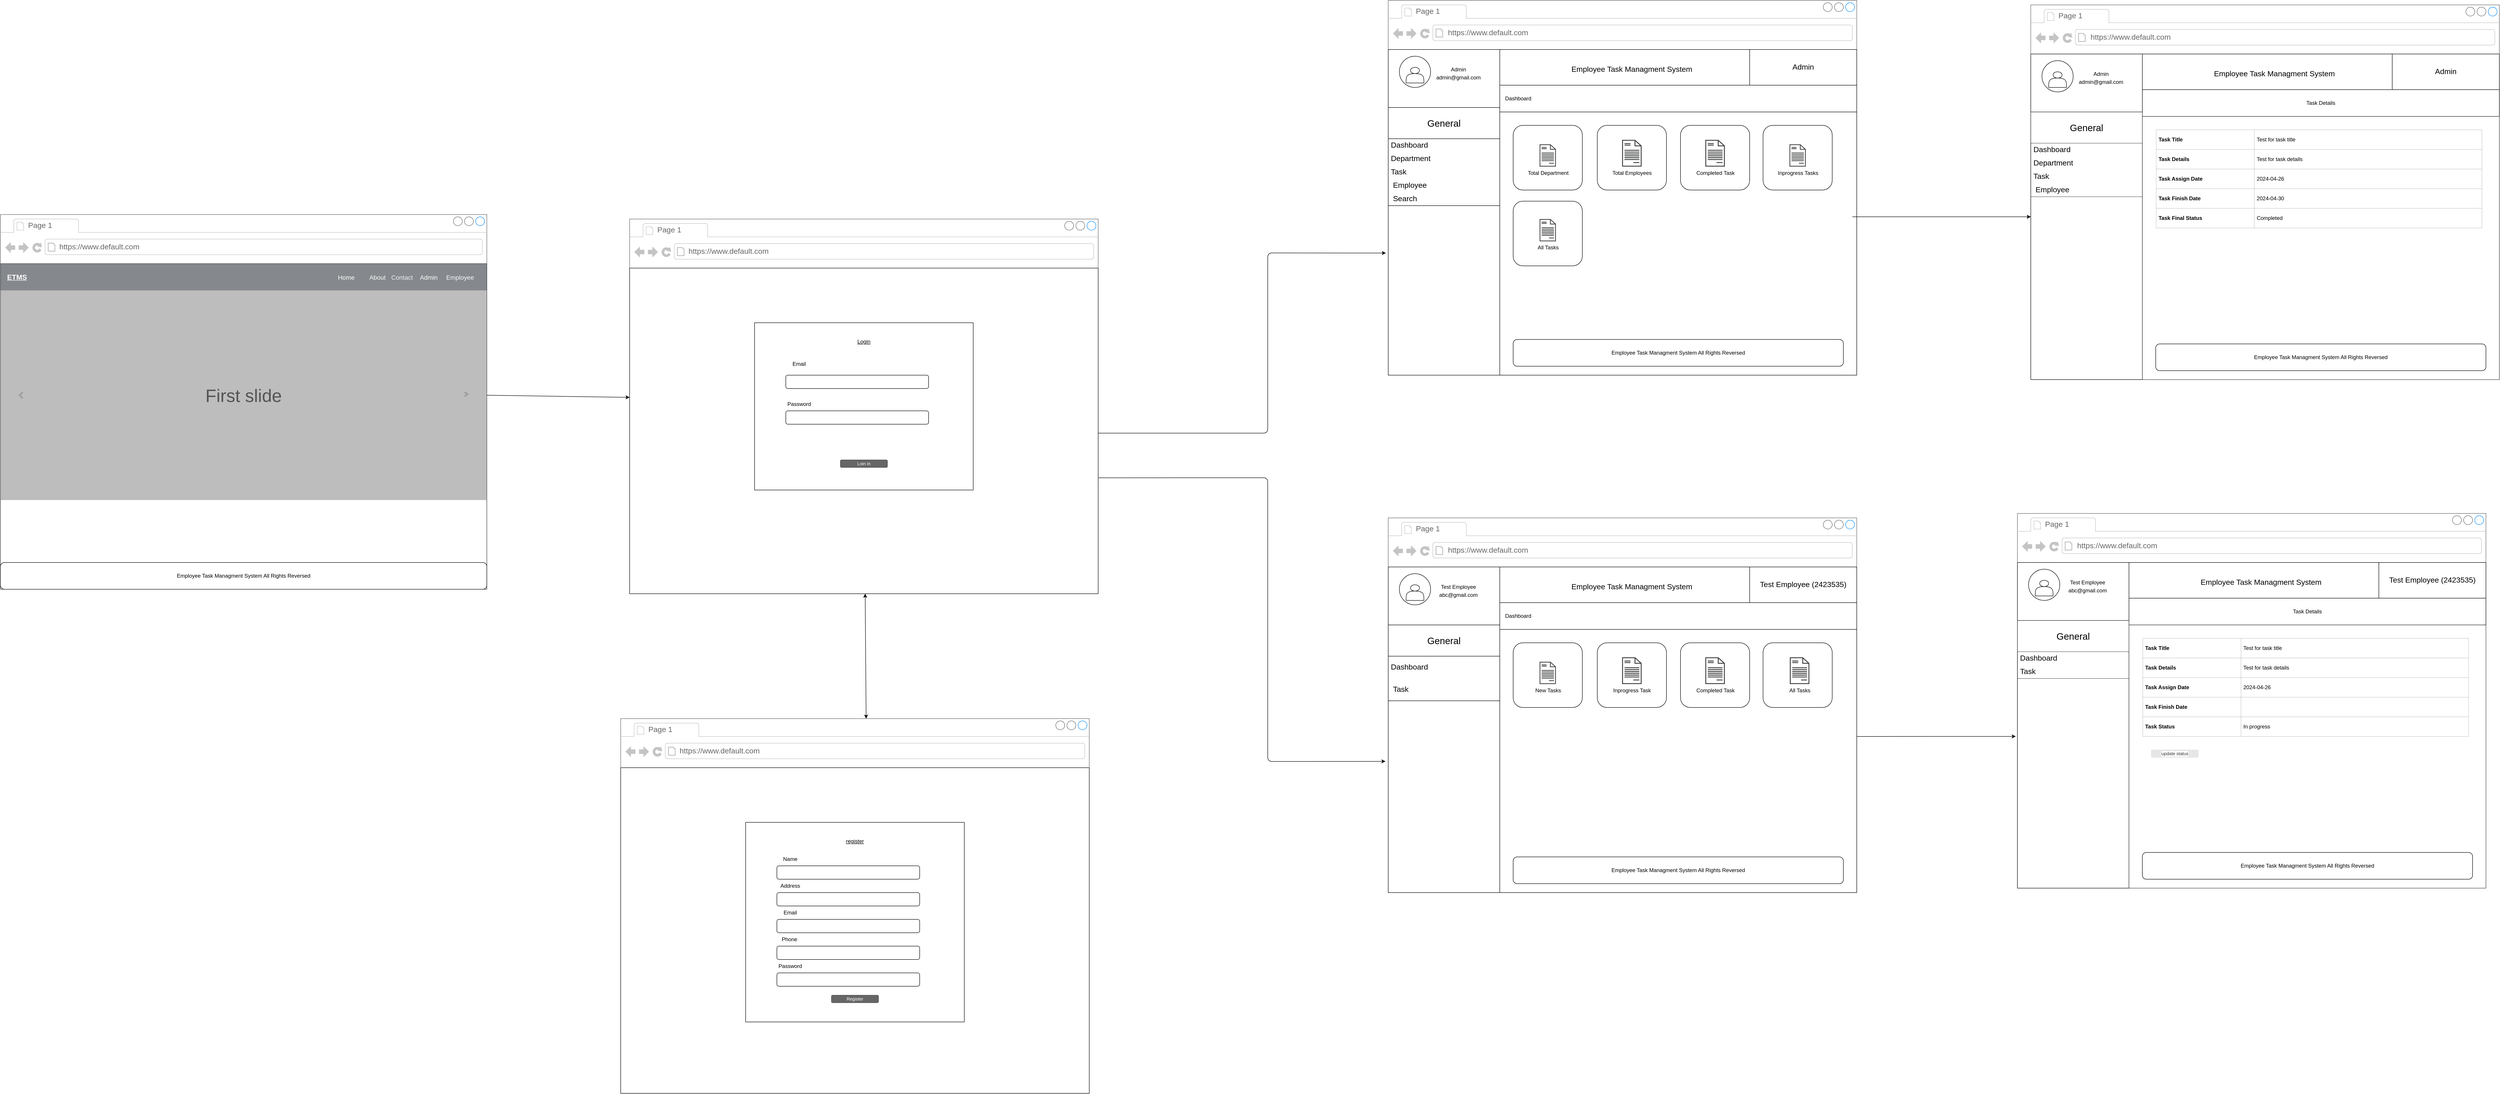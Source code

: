 <mxfile>
    <diagram name="Page-1" id="2cc2dc42-3aac-f2a9-1cec-7a8b7cbee084">
        <mxGraphModel dx="18820" dy="10620" grid="1" gridSize="10" guides="1" tooltips="1" connect="1" arrows="1" fold="1" page="1" pageScale="1" pageWidth="1100" pageHeight="850" background="none" math="0" shadow="0">
            <root>
                <mxCell id="0"/>
                <mxCell id="1" parent="0"/>
                <mxCell id="7026571954dc6520-1" value="" style="strokeWidth=1;shadow=0;dashed=0;align=center;html=1;shape=mxgraph.mockup.containers.browserWindow;rSize=0;strokeColor=#666666;mainText=,;recursiveResize=0;rounded=0;labelBackgroundColor=none;fontFamily=Verdana;fontSize=12" parent="1" vertex="1">
                    <mxGeometry x="-8600" y="-4250" width="1090" height="840" as="geometry"/>
                </mxCell>
                <mxCell id="7026571954dc6520-2" value="Page 1" style="strokeWidth=1;shadow=0;dashed=0;align=center;html=1;shape=mxgraph.mockup.containers.anchor;fontSize=17;fontColor=#666666;align=left;" parent="7026571954dc6520-1" vertex="1">
                    <mxGeometry x="60" y="12" width="110" height="26" as="geometry"/>
                </mxCell>
                <mxCell id="7026571954dc6520-3" value="https://www.default.com" style="strokeWidth=1;shadow=0;dashed=0;align=center;html=1;shape=mxgraph.mockup.containers.anchor;rSize=0;fontSize=17;fontColor=#666666;align=left;" parent="7026571954dc6520-1" vertex="1">
                    <mxGeometry x="130" y="60" width="250" height="26" as="geometry"/>
                </mxCell>
                <mxCell id="448" value="" style="rounded=0;whiteSpace=wrap;html=1;opacity=60;" parent="7026571954dc6520-1" vertex="1">
                    <mxGeometry y="110" width="1090" height="730" as="geometry"/>
                </mxCell>
                <mxCell id="479" value="&lt;b&gt;&lt;u&gt;ETMS&lt;/u&gt;&lt;/b&gt;" style="html=1;shadow=0;dashed=0;fillColor=#343A40;strokeColor=none;fontSize=16;fontColor=#ffffff;align=left;spacing=15;opacity=60;" parent="7026571954dc6520-1" vertex="1">
                    <mxGeometry y="110" width="1090" height="60" as="geometry"/>
                </mxCell>
                <mxCell id="480" value="Home" style="fillColor=none;strokeColor=none;fontSize=14;fontColor=#ffffff;align=center;opacity=60;" parent="479" vertex="1">
                    <mxGeometry width="70" height="40" relative="1" as="geometry">
                        <mxPoint x="740" y="10" as="offset"/>
                    </mxGeometry>
                </mxCell>
                <mxCell id="481" value="About" style="fillColor=none;strokeColor=none;fontSize=14;fontColor=#fcfcfd;align=center;opacity=60;" parent="479" vertex="1">
                    <mxGeometry width="70" height="40" relative="1" as="geometry">
                        <mxPoint x="810" y="10" as="offset"/>
                    </mxGeometry>
                </mxCell>
                <mxCell id="482" value="Contact" style="fillColor=none;strokeColor=none;fontSize=14;fontColor=#f0f2f4;align=center;spacingRight=0;opacity=60;" parent="479" vertex="1">
                    <mxGeometry width="80" height="40" relative="1" as="geometry">
                        <mxPoint x="860" y="10" as="offset"/>
                    </mxGeometry>
                </mxCell>
                <mxCell id="483" value="Admin" style="fillColor=none;strokeColor=none;fontSize=14;fontColor=#FFFFFF;align=center;opacity=60;" parent="479" vertex="1">
                    <mxGeometry width="80" height="40" relative="1" as="geometry">
                        <mxPoint x="920" y="10" as="offset"/>
                    </mxGeometry>
                </mxCell>
                <mxCell id="502" value="Employee" style="fillColor=none;strokeColor=none;fontSize=14;fontColor=#f8fafc;align=center;opacity=60;" parent="479" vertex="1">
                    <mxGeometry x="990" y="10" width="80" height="40" as="geometry"/>
                </mxCell>
                <mxCell id="497" value="First slide" style="html=1;shadow=0;dashed=0;strokeColor=none;strokeWidth=1;fillColor=#7e7c7c;fontColor=#555555;whiteSpace=wrap;align=center;verticalAlign=middle;fontStyle=0;fontSize=40;opacity=50;" parent="7026571954dc6520-1" vertex="1">
                    <mxGeometry y="170" width="1090" height="470" as="geometry"/>
                </mxCell>
                <mxCell id="498" value="" style="html=1;verticalLabelPosition=bottom;labelBackgroundColor=#ffffff;verticalAlign=top;shadow=0;dashed=0;strokeWidth=4;shape=mxgraph.ios7.misc.more;strokeColor=#a0a0a0;" parent="497" vertex="1">
                    <mxGeometry x="1" y="0.5" width="7" height="9.5" relative="1" as="geometry">
                        <mxPoint x="-50" y="-7" as="offset"/>
                    </mxGeometry>
                </mxCell>
                <mxCell id="499" value="" style="flipH=1;html=1;verticalLabelPosition=bottom;labelBackgroundColor=#ffffff;verticalAlign=top;shadow=0;dashed=0;strokeWidth=4;shape=mxgraph.ios7.misc.more;strokeColor=#a0a0a0;" parent="497" vertex="1">
                    <mxGeometry y="0.5" width="7" height="14" relative="1" as="geometry">
                        <mxPoint x="43" y="-7" as="offset"/>
                    </mxGeometry>
                </mxCell>
                <mxCell id="579" value="Employee Task Managment System All Rights Reversed" style="rounded=1;whiteSpace=wrap;html=1;" parent="7026571954dc6520-1" vertex="1">
                    <mxGeometry y="780" width="1090" height="60" as="geometry"/>
                </mxCell>
                <mxCell id="158" value="" style="strokeWidth=1;shadow=0;dashed=0;align=center;html=1;shape=mxgraph.mockup.containers.browserWindow;rSize=0;strokeColor=#666666;mainText=,;recursiveResize=0;rounded=0;labelBackgroundColor=none;fontFamily=Verdana;fontSize=12" parent="1" vertex="1">
                    <mxGeometry x="-5490" y="-3570" width="1050" height="840" as="geometry"/>
                </mxCell>
                <mxCell id="159" value="Page 1" style="strokeWidth=1;shadow=0;dashed=0;align=center;html=1;shape=mxgraph.mockup.containers.anchor;fontSize=17;fontColor=#666666;align=left;" parent="158" vertex="1">
                    <mxGeometry x="60" y="12" width="110" height="26" as="geometry"/>
                </mxCell>
                <mxCell id="160" value="https://www.default.com" style="strokeWidth=1;shadow=0;dashed=0;align=center;html=1;shape=mxgraph.mockup.containers.anchor;rSize=0;fontSize=17;fontColor=#666666;align=left;" parent="158" vertex="1">
                    <mxGeometry x="132" y="60" width="250" height="26" as="geometry"/>
                </mxCell>
                <mxCell id="161" style="edgeStyle=none;html=1;" parent="158" target="158" edge="1">
                    <mxGeometry relative="1" as="geometry">
                        <mxPoint x="2" y="388.589" as="sourcePoint"/>
                    </mxGeometry>
                </mxCell>
                <mxCell id="162" value="" style="rounded=0;whiteSpace=wrap;html=1;" parent="158" vertex="1">
                    <mxGeometry y="110" width="250" height="730" as="geometry"/>
                </mxCell>
                <mxCell id="163" value="" style="rounded=0;whiteSpace=wrap;html=1;" parent="158" vertex="1">
                    <mxGeometry x="250" y="110" width="800" height="80" as="geometry"/>
                </mxCell>
                <mxCell id="164" value="&lt;div style=&quot;&quot;&gt;&lt;span style=&quot;background-color: initial;&quot;&gt;&amp;nbsp; &amp;nbsp;Dashboard&lt;/span&gt;&lt;/div&gt;" style="rounded=0;whiteSpace=wrap;html=1;align=left;" parent="158" vertex="1">
                    <mxGeometry x="250" y="190" width="800" height="60" as="geometry"/>
                </mxCell>
                <mxCell id="165" value="" style="rounded=0;whiteSpace=wrap;html=1;" parent="158" vertex="1">
                    <mxGeometry y="110" width="250" height="130" as="geometry"/>
                </mxCell>
                <mxCell id="166" value="" style="ellipse;whiteSpace=wrap;html=1;aspect=fixed;" parent="158" vertex="1">
                    <mxGeometry x="25" y="125" width="70" height="70" as="geometry"/>
                </mxCell>
                <mxCell id="167" value="Test Employee" style="text;html=1;strokeColor=none;fillColor=none;align=center;verticalAlign=middle;whiteSpace=wrap;rounded=0;" parent="158" vertex="1">
                    <mxGeometry x="115" y="140" width="85" height="30" as="geometry"/>
                </mxCell>
                <mxCell id="168" value="abc@gmail.com" style="text;html=1;strokeColor=none;fillColor=none;align=center;verticalAlign=middle;whiteSpace=wrap;rounded=0;" parent="158" vertex="1">
                    <mxGeometry x="115" y="160" width="85" height="25" as="geometry"/>
                </mxCell>
                <mxCell id="169" value="" style="shape=actor;whiteSpace=wrap;html=1;" parent="158" vertex="1">
                    <mxGeometry x="40" y="150" width="40" height="35" as="geometry"/>
                </mxCell>
                <mxCell id="170" value="&lt;font style=&quot;font-size: 17px;&quot;&gt;Employee Task Managment System&lt;/font&gt;" style="text;html=1;strokeColor=none;fillColor=none;align=center;verticalAlign=middle;whiteSpace=wrap;rounded=0;" parent="158" vertex="1">
                    <mxGeometry x="292" y="120" width="508" height="70" as="geometry"/>
                </mxCell>
                <mxCell id="171" value="" style="rounded=0;whiteSpace=wrap;html=1;fontSize=17;" parent="158" vertex="1">
                    <mxGeometry x="810" y="110" width="240" height="80" as="geometry"/>
                </mxCell>
                <mxCell id="172" value="Test Employee (2423535)" style="text;html=1;strokeColor=none;fillColor=none;align=center;verticalAlign=middle;whiteSpace=wrap;rounded=0;fontSize=17;" parent="158" vertex="1">
                    <mxGeometry x="830" y="135" width="200" height="30" as="geometry"/>
                </mxCell>
                <mxCell id="173" value="&lt;font style=&quot;font-size: 21px;&quot;&gt;General&lt;/font&gt;" style="swimlane;fontStyle=0;childLayout=stackLayout;horizontal=1;startSize=70;horizontalStack=0;resizeParent=1;resizeParentMax=0;resizeLast=0;collapsible=1;marginBottom=0;whiteSpace=wrap;html=1;fontSize=17;" parent="158" vertex="1">
                    <mxGeometry y="240" width="250" height="170" as="geometry"/>
                </mxCell>
                <mxCell id="233" value="Dashboard" style="text;strokeColor=none;fillColor=none;align=left;verticalAlign=middle;spacingLeft=4;spacingRight=4;overflow=hidden;points=[[0,0.5],[1,0.5]];portConstraint=eastwest;rotatable=0;whiteSpace=wrap;html=1;fontSize=17;" parent="173" vertex="1">
                    <mxGeometry y="70" width="250" height="50" as="geometry"/>
                </mxCell>
                <mxCell id="175" value="&amp;nbsp;Task" style="text;strokeColor=none;fillColor=none;align=left;verticalAlign=middle;spacingLeft=4;spacingRight=4;overflow=hidden;points=[[0,0.5],[1,0.5]];portConstraint=eastwest;rotatable=0;whiteSpace=wrap;html=1;fontSize=17;" parent="173" vertex="1">
                    <mxGeometry y="120" width="250" height="50" as="geometry"/>
                </mxCell>
                <mxCell id="177" value="" style="rounded=0;whiteSpace=wrap;html=1;fontSize=21;" parent="158" vertex="1">
                    <mxGeometry x="250" y="250" width="800" height="590" as="geometry"/>
                </mxCell>
                <mxCell id="178" value="" style="rounded=1;whiteSpace=wrap;html=1;" parent="158" vertex="1">
                    <mxGeometry x="280" y="280" width="155" height="145" as="geometry"/>
                </mxCell>
                <mxCell id="179" value="" style="rounded=1;whiteSpace=wrap;html=1;" parent="158" vertex="1">
                    <mxGeometry x="468.5" y="280" width="155" height="145" as="geometry"/>
                </mxCell>
                <mxCell id="180" value="" style="rounded=1;whiteSpace=wrap;html=1;" parent="158" vertex="1">
                    <mxGeometry x="655" y="280" width="155" height="145" as="geometry"/>
                </mxCell>
                <mxCell id="181" value="Employee Task Managment System All Rights Reversed" style="rounded=1;whiteSpace=wrap;html=1;" parent="158" vertex="1">
                    <mxGeometry x="280" y="760" width="740" height="60" as="geometry"/>
                </mxCell>
                <mxCell id="187" value="New Tasks" style="sketch=0;pointerEvents=1;shadow=0;dashed=0;html=1;strokeColor=none;fillColor=#434445;aspect=fixed;labelPosition=center;verticalLabelPosition=bottom;verticalAlign=top;align=center;outlineConnect=0;shape=mxgraph.vvd.document;" parent="158" vertex="1">
                    <mxGeometry x="339.25" y="322.5" width="36.5" height="50" as="geometry"/>
                </mxCell>
                <mxCell id="189" value="Inprogress Task" style="sketch=0;pointerEvents=1;shadow=0;dashed=0;html=1;strokeColor=none;fillColor=#434445;aspect=fixed;labelPosition=center;verticalLabelPosition=bottom;verticalAlign=top;align=center;outlineConnect=0;shape=mxgraph.vvd.document;" parent="158" vertex="1">
                    <mxGeometry x="524.1" y="312.5" width="43.8" height="60" as="geometry"/>
                </mxCell>
                <mxCell id="194" value="Completed Task" style="sketch=0;pointerEvents=1;shadow=0;dashed=0;html=1;strokeColor=none;fillColor=#434445;aspect=fixed;labelPosition=center;verticalLabelPosition=bottom;verticalAlign=top;align=center;outlineConnect=0;shape=mxgraph.vvd.document;" parent="158" vertex="1">
                    <mxGeometry x="710.6" y="312.5" width="43.8" height="60" as="geometry"/>
                </mxCell>
                <mxCell id="195" value="" style="rounded=1;whiteSpace=wrap;html=1;" parent="158" vertex="1">
                    <mxGeometry x="840" y="280" width="155" height="145" as="geometry"/>
                </mxCell>
                <mxCell id="196" value="All Tasks" style="sketch=0;pointerEvents=1;shadow=0;dashed=0;html=1;strokeColor=none;fillColor=#434445;aspect=fixed;labelPosition=center;verticalLabelPosition=bottom;verticalAlign=top;align=center;outlineConnect=0;shape=mxgraph.vvd.document;" parent="158" vertex="1">
                    <mxGeometry x="900" y="312.5" width="43.8" height="60" as="geometry"/>
                </mxCell>
                <mxCell id="197" value="" style="strokeWidth=1;shadow=0;dashed=0;align=center;html=1;shape=mxgraph.mockup.containers.browserWindow;rSize=0;strokeColor=#666666;mainText=,;recursiveResize=0;rounded=0;labelBackgroundColor=none;fontFamily=Verdana;fontSize=12" parent="1" vertex="1">
                    <mxGeometry x="-5490" y="-4730" width="1050" height="840" as="geometry"/>
                </mxCell>
                <mxCell id="198" value="Page 1" style="strokeWidth=1;shadow=0;dashed=0;align=center;html=1;shape=mxgraph.mockup.containers.anchor;fontSize=17;fontColor=#666666;align=left;" parent="197" vertex="1">
                    <mxGeometry x="60" y="12" width="110" height="26" as="geometry"/>
                </mxCell>
                <mxCell id="199" value="https://www.default.com" style="strokeWidth=1;shadow=0;dashed=0;align=center;html=1;shape=mxgraph.mockup.containers.anchor;rSize=0;fontSize=17;fontColor=#666666;align=left;" parent="197" vertex="1">
                    <mxGeometry x="132" y="60" width="250" height="26" as="geometry"/>
                </mxCell>
                <mxCell id="200" style="edgeStyle=none;html=1;" parent="197" target="197" edge="1">
                    <mxGeometry relative="1" as="geometry">
                        <mxPoint x="2" y="388.589" as="sourcePoint"/>
                    </mxGeometry>
                </mxCell>
                <mxCell id="201" value="" style="rounded=0;whiteSpace=wrap;html=1;" parent="197" vertex="1">
                    <mxGeometry y="110" width="250" height="730" as="geometry"/>
                </mxCell>
                <mxCell id="202" value="" style="rounded=0;whiteSpace=wrap;html=1;" parent="197" vertex="1">
                    <mxGeometry x="250" y="110" width="800" height="80" as="geometry"/>
                </mxCell>
                <mxCell id="203" value="&lt;div style=&quot;&quot;&gt;&lt;span style=&quot;background-color: initial;&quot;&gt;&amp;nbsp; &amp;nbsp;Dashboard&lt;/span&gt;&lt;/div&gt;" style="rounded=0;whiteSpace=wrap;html=1;align=left;" parent="197" vertex="1">
                    <mxGeometry x="250" y="190" width="800" height="60" as="geometry"/>
                </mxCell>
                <mxCell id="204" value="" style="rounded=0;whiteSpace=wrap;html=1;" parent="197" vertex="1">
                    <mxGeometry y="110" width="250" height="130" as="geometry"/>
                </mxCell>
                <mxCell id="205" value="" style="ellipse;whiteSpace=wrap;html=1;aspect=fixed;" parent="197" vertex="1">
                    <mxGeometry x="25" y="125" width="70" height="70" as="geometry"/>
                </mxCell>
                <mxCell id="206" value="Admin" style="text;html=1;strokeColor=none;fillColor=none;align=center;verticalAlign=middle;whiteSpace=wrap;rounded=0;" parent="197" vertex="1">
                    <mxGeometry x="115" y="140" width="85" height="30" as="geometry"/>
                </mxCell>
                <mxCell id="207" value="admin@gmail.com" style="text;html=1;strokeColor=none;fillColor=none;align=center;verticalAlign=middle;whiteSpace=wrap;rounded=0;" parent="197" vertex="1">
                    <mxGeometry x="115" y="160" width="85" height="25" as="geometry"/>
                </mxCell>
                <mxCell id="208" value="" style="shape=actor;whiteSpace=wrap;html=1;" parent="197" vertex="1">
                    <mxGeometry x="40" y="150" width="40" height="35" as="geometry"/>
                </mxCell>
                <mxCell id="209" value="&lt;font style=&quot;font-size: 17px;&quot;&gt;Employee Task Managment System&lt;/font&gt;" style="text;html=1;strokeColor=none;fillColor=none;align=center;verticalAlign=middle;whiteSpace=wrap;rounded=0;" parent="197" vertex="1">
                    <mxGeometry x="292" y="120" width="508" height="70" as="geometry"/>
                </mxCell>
                <mxCell id="210" value="" style="rounded=0;whiteSpace=wrap;html=1;fontSize=17;" parent="197" vertex="1">
                    <mxGeometry x="810" y="110" width="240" height="80" as="geometry"/>
                </mxCell>
                <mxCell id="211" value="Admin" style="text;html=1;strokeColor=none;fillColor=none;align=center;verticalAlign=middle;whiteSpace=wrap;rounded=0;fontSize=17;" parent="197" vertex="1">
                    <mxGeometry x="830" y="135" width="200" height="30" as="geometry"/>
                </mxCell>
                <mxCell id="212" value="&lt;font style=&quot;font-size: 21px;&quot;&gt;General&lt;/font&gt;" style="swimlane;fontStyle=0;childLayout=stackLayout;horizontal=1;startSize=70;horizontalStack=0;resizeParent=1;resizeParentMax=0;resizeLast=0;collapsible=1;marginBottom=0;whiteSpace=wrap;html=1;fontSize=17;" parent="197" vertex="1">
                    <mxGeometry y="240" width="250" height="220" as="geometry"/>
                </mxCell>
                <mxCell id="213" value="Dashboard" style="text;strokeColor=none;fillColor=none;align=left;verticalAlign=middle;spacingLeft=4;spacingRight=4;overflow=hidden;points=[[0,0.5],[1,0.5]];portConstraint=eastwest;rotatable=0;whiteSpace=wrap;html=1;fontSize=17;" parent="212" vertex="1">
                    <mxGeometry y="70" width="250" height="30" as="geometry"/>
                </mxCell>
                <mxCell id="214" value="Department" style="text;strokeColor=none;fillColor=none;align=left;verticalAlign=middle;spacingLeft=4;spacingRight=4;overflow=hidden;points=[[0,0.5],[1,0.5]];portConstraint=eastwest;rotatable=0;whiteSpace=wrap;html=1;fontSize=17;" parent="212" vertex="1">
                    <mxGeometry y="100" width="250" height="30" as="geometry"/>
                </mxCell>
                <mxCell id="231" value="Task" style="text;strokeColor=none;fillColor=none;align=left;verticalAlign=middle;spacingLeft=4;spacingRight=4;overflow=hidden;points=[[0,0.5],[1,0.5]];portConstraint=eastwest;rotatable=0;whiteSpace=wrap;html=1;fontSize=17;" parent="212" vertex="1">
                    <mxGeometry y="130" width="250" height="30" as="geometry"/>
                </mxCell>
                <mxCell id="215" value="&amp;nbsp;Employee&lt;span style=&quot;color: rgba(0, 0, 0, 0); font-family: monospace; font-size: 0px;&quot;&gt;%3CmxGraphModel%3E%3Croot%3E%3CmxCell%20id%3D%220%22%2F%3E%3CmxCell%20id%3D%221%22%20parent%3D%220%22%2F%3E%3CmxCell%20id%3D%222%22%20value%3D%22Inprogress%20Tasks%22%20style%3D%22sketch%3D0%3BpointerEvents%3D1%3Bshadow%3D0%3Bdashed%3D0%3Bhtml%3D1%3BstrokeColor%3Dnone%3BfillColor%3D%23434445%3Baspect%3Dfixed%3BlabelPosition%3Dcenter%3BverticalLabelPosition%3Dbottom%3BverticalAlign%3Dtop%3Balign%3Dcenter%3BoutlineConnect%3D0%3Bshape%3Dmxgraph.vvd.document%3B%22%20vertex%3D%221%22%20parent%3D%221%22%3E%3CmxGeometry%20x%3D%22-3350.75%22%20y%3D%22-3547.5%22%20width%3D%2236.5%22%20height%3D%2250%22%20as%3D%22geometry%22%2F%3E%3C%2FmxCell%3E%3C%2Froot%3E%3C%2FmxGraphModel%3E&lt;/span&gt;" style="text;strokeColor=none;fillColor=none;align=left;verticalAlign=middle;spacingLeft=4;spacingRight=4;overflow=hidden;points=[[0,0.5],[1,0.5]];portConstraint=eastwest;rotatable=0;whiteSpace=wrap;html=1;fontSize=17;" parent="212" vertex="1">
                    <mxGeometry y="160" width="250" height="30" as="geometry"/>
                </mxCell>
                <mxCell id="484" value="&amp;nbsp;Search" style="text;strokeColor=none;fillColor=none;align=left;verticalAlign=middle;spacingLeft=4;spacingRight=4;overflow=hidden;points=[[0,0.5],[1,0.5]];portConstraint=eastwest;rotatable=0;whiteSpace=wrap;html=1;fontSize=17;" parent="212" vertex="1">
                    <mxGeometry y="190" width="250" height="30" as="geometry"/>
                </mxCell>
                <mxCell id="216" value="" style="rounded=0;whiteSpace=wrap;html=1;fontSize=21;" parent="197" vertex="1">
                    <mxGeometry x="250" y="250" width="800" height="590" as="geometry"/>
                </mxCell>
                <mxCell id="217" value="" style="rounded=1;whiteSpace=wrap;html=1;" parent="197" vertex="1">
                    <mxGeometry x="280" y="280" width="155" height="145" as="geometry"/>
                </mxCell>
                <mxCell id="218" value="" style="rounded=1;whiteSpace=wrap;html=1;" parent="197" vertex="1">
                    <mxGeometry x="468.5" y="280" width="155" height="145" as="geometry"/>
                </mxCell>
                <mxCell id="219" value="" style="rounded=1;whiteSpace=wrap;html=1;" parent="197" vertex="1">
                    <mxGeometry x="655" y="280" width="155" height="145" as="geometry"/>
                </mxCell>
                <mxCell id="220" value="Employee Task Managment System All Rights Reversed" style="rounded=1;whiteSpace=wrap;html=1;" parent="197" vertex="1">
                    <mxGeometry x="280" y="760" width="740" height="60" as="geometry"/>
                </mxCell>
                <mxCell id="221" value="Total Department" style="sketch=0;pointerEvents=1;shadow=0;dashed=0;html=1;strokeColor=none;fillColor=#434445;aspect=fixed;labelPosition=center;verticalLabelPosition=bottom;verticalAlign=top;align=center;outlineConnect=0;shape=mxgraph.vvd.document;" parent="197" vertex="1">
                    <mxGeometry x="339.25" y="322.5" width="36.5" height="50" as="geometry"/>
                </mxCell>
                <mxCell id="222" value="Total Employees" style="sketch=0;pointerEvents=1;shadow=0;dashed=0;html=1;strokeColor=none;fillColor=#434445;aspect=fixed;labelPosition=center;verticalLabelPosition=bottom;verticalAlign=top;align=center;outlineConnect=0;shape=mxgraph.vvd.document;" parent="197" vertex="1">
                    <mxGeometry x="524.1" y="312.5" width="43.8" height="60" as="geometry"/>
                </mxCell>
                <mxCell id="223" value="Completed Task" style="sketch=0;pointerEvents=1;shadow=0;dashed=0;html=1;strokeColor=none;fillColor=#434445;aspect=fixed;labelPosition=center;verticalLabelPosition=bottom;verticalAlign=top;align=center;outlineConnect=0;shape=mxgraph.vvd.document;" parent="197" vertex="1">
                    <mxGeometry x="710.6" y="312.5" width="43.8" height="60" as="geometry"/>
                </mxCell>
                <mxCell id="224" value="" style="rounded=1;whiteSpace=wrap;html=1;" parent="197" vertex="1">
                    <mxGeometry x="840" y="280" width="155" height="145" as="geometry"/>
                </mxCell>
                <mxCell id="226" value="" style="rounded=1;whiteSpace=wrap;html=1;" parent="197" vertex="1">
                    <mxGeometry x="280" y="450" width="155" height="145" as="geometry"/>
                </mxCell>
                <mxCell id="227" value="Inprogress Tasks" style="sketch=0;pointerEvents=1;shadow=0;dashed=0;html=1;strokeColor=none;fillColor=#434445;aspect=fixed;labelPosition=center;verticalLabelPosition=bottom;verticalAlign=top;align=center;outlineConnect=0;shape=mxgraph.vvd.document;" parent="197" vertex="1">
                    <mxGeometry x="899.25" y="322.5" width="36.5" height="50" as="geometry"/>
                </mxCell>
                <mxCell id="228" value="All Tasks" style="sketch=0;pointerEvents=1;shadow=0;dashed=0;html=1;strokeColor=none;fillColor=#434445;aspect=fixed;labelPosition=center;verticalLabelPosition=bottom;verticalAlign=top;align=center;outlineConnect=0;shape=mxgraph.vvd.document;" parent="197" vertex="1">
                    <mxGeometry x="339.25" y="490" width="36.5" height="50" as="geometry"/>
                </mxCell>
                <mxCell id="234" value="" style="strokeWidth=1;shadow=0;dashed=0;align=center;html=1;shape=mxgraph.mockup.containers.browserWindow;rSize=0;strokeColor=#666666;mainText=,;recursiveResize=0;rounded=0;labelBackgroundColor=none;fontFamily=Verdana;fontSize=12" parent="1" vertex="1">
                    <mxGeometry x="-4050" y="-4720" width="1050" height="840" as="geometry"/>
                </mxCell>
                <mxCell id="235" value="Page 1" style="strokeWidth=1;shadow=0;dashed=0;align=center;html=1;shape=mxgraph.mockup.containers.anchor;fontSize=17;fontColor=#666666;align=left;" parent="234" vertex="1">
                    <mxGeometry x="60" y="12" width="110" height="26" as="geometry"/>
                </mxCell>
                <mxCell id="236" value="https://www.default.com" style="strokeWidth=1;shadow=0;dashed=0;align=center;html=1;shape=mxgraph.mockup.containers.anchor;rSize=0;fontSize=17;fontColor=#666666;align=left;" parent="234" vertex="1">
                    <mxGeometry x="132" y="60" width="250" height="26" as="geometry"/>
                </mxCell>
                <mxCell id="237" style="edgeStyle=none;html=1;" parent="234" target="234" edge="1">
                    <mxGeometry relative="1" as="geometry">
                        <mxPoint x="2" y="388.589" as="sourcePoint"/>
                    </mxGeometry>
                </mxCell>
                <mxCell id="238" value="" style="rounded=0;whiteSpace=wrap;html=1;" parent="234" vertex="1">
                    <mxGeometry y="110" width="250" height="730" as="geometry"/>
                </mxCell>
                <mxCell id="239" value="" style="rounded=0;whiteSpace=wrap;html=1;" parent="234" vertex="1">
                    <mxGeometry x="250" y="110" width="800" height="80" as="geometry"/>
                </mxCell>
                <mxCell id="240" value="&lt;div style=&quot;&quot;&gt;&lt;span style=&quot;background-color: initial;&quot;&gt;Task Details&lt;/span&gt;&lt;/div&gt;" style="rounded=0;whiteSpace=wrap;html=1;align=center;" parent="234" vertex="1">
                    <mxGeometry x="250" y="190" width="800" height="60" as="geometry"/>
                </mxCell>
                <mxCell id="241" value="" style="rounded=0;whiteSpace=wrap;html=1;" parent="234" vertex="1">
                    <mxGeometry y="110" width="250" height="130" as="geometry"/>
                </mxCell>
                <mxCell id="242" value="" style="ellipse;whiteSpace=wrap;html=1;aspect=fixed;" parent="234" vertex="1">
                    <mxGeometry x="25" y="125" width="70" height="70" as="geometry"/>
                </mxCell>
                <mxCell id="243" value="Admin" style="text;html=1;strokeColor=none;fillColor=none;align=center;verticalAlign=middle;whiteSpace=wrap;rounded=0;" parent="234" vertex="1">
                    <mxGeometry x="115" y="140" width="85" height="30" as="geometry"/>
                </mxCell>
                <mxCell id="244" value="admin@gmail.com" style="text;html=1;strokeColor=none;fillColor=none;align=center;verticalAlign=middle;whiteSpace=wrap;rounded=0;" parent="234" vertex="1">
                    <mxGeometry x="115" y="160" width="85" height="25" as="geometry"/>
                </mxCell>
                <mxCell id="245" value="" style="shape=actor;whiteSpace=wrap;html=1;" parent="234" vertex="1">
                    <mxGeometry x="40" y="150" width="40" height="35" as="geometry"/>
                </mxCell>
                <mxCell id="246" value="&lt;font style=&quot;font-size: 17px;&quot;&gt;Employee Task Managment System&lt;/font&gt;" style="text;html=1;strokeColor=none;fillColor=none;align=center;verticalAlign=middle;whiteSpace=wrap;rounded=0;" parent="234" vertex="1">
                    <mxGeometry x="292" y="120" width="508" height="70" as="geometry"/>
                </mxCell>
                <mxCell id="247" value="" style="rounded=0;whiteSpace=wrap;html=1;fontSize=17;" parent="234" vertex="1">
                    <mxGeometry x="810" y="110" width="240" height="80" as="geometry"/>
                </mxCell>
                <mxCell id="248" value="Admin" style="text;html=1;strokeColor=none;fillColor=none;align=center;verticalAlign=middle;whiteSpace=wrap;rounded=0;fontSize=17;" parent="234" vertex="1">
                    <mxGeometry x="830" y="135" width="200" height="30" as="geometry"/>
                </mxCell>
                <mxCell id="249" value="&lt;font style=&quot;font-size: 21px;&quot;&gt;General&lt;/font&gt;" style="swimlane;fontStyle=0;childLayout=stackLayout;horizontal=1;startSize=70;horizontalStack=0;resizeParent=1;resizeParentMax=0;resizeLast=0;collapsible=1;marginBottom=0;whiteSpace=wrap;html=1;fontSize=17;opacity=60;" parent="234" vertex="1">
                    <mxGeometry y="240" width="250" height="190" as="geometry"/>
                </mxCell>
                <mxCell id="250" value="Dashboard" style="text;strokeColor=none;fillColor=none;align=left;verticalAlign=middle;spacingLeft=4;spacingRight=4;overflow=hidden;points=[[0,0.5],[1,0.5]];portConstraint=eastwest;rotatable=0;whiteSpace=wrap;html=1;fontSize=17;" parent="249" vertex="1">
                    <mxGeometry y="70" width="250" height="30" as="geometry"/>
                </mxCell>
                <mxCell id="251" value="Department" style="text;strokeColor=none;fillColor=none;align=left;verticalAlign=middle;spacingLeft=4;spacingRight=4;overflow=hidden;points=[[0,0.5],[1,0.5]];portConstraint=eastwest;rotatable=0;whiteSpace=wrap;html=1;fontSize=17;" parent="249" vertex="1">
                    <mxGeometry y="100" width="250" height="30" as="geometry"/>
                </mxCell>
                <mxCell id="252" value="Task" style="text;strokeColor=none;fillColor=none;align=left;verticalAlign=middle;spacingLeft=4;spacingRight=4;overflow=hidden;points=[[0,0.5],[1,0.5]];portConstraint=eastwest;rotatable=0;whiteSpace=wrap;html=1;fontSize=17;" parent="249" vertex="1">
                    <mxGeometry y="130" width="250" height="30" as="geometry"/>
                </mxCell>
                <mxCell id="253" value="&amp;nbsp;Employee&lt;span style=&quot;color: rgba(0, 0, 0, 0); font-family: monospace; font-size: 0px;&quot;&gt;%3CmxGraphModel%3E%3Croot%3E%3CmxCell%20id%3D%220%22%2F%3E%3CmxCell%20id%3D%221%22%20parent%3D%220%22%2F%3E%3CmxCell%20id%3D%222%22%20value%3D%22Inprogress%20Tasks%22%20style%3D%22sketch%3D0%3BpointerEvents%3D1%3Bshadow%3D0%3Bdashed%3D0%3Bhtml%3D1%3BstrokeColor%3Dnone%3BfillColor%3D%23434445%3Baspect%3Dfixed%3BlabelPosition%3Dcenter%3BverticalLabelPosition%3Dbottom%3BverticalAlign%3Dtop%3Balign%3Dcenter%3BoutlineConnect%3D0%3Bshape%3Dmxgraph.vvd.document%3B%22%20vertex%3D%221%22%20parent%3D%221%22%3E%3CmxGeometry%20x%3D%22-3350.75%22%20y%3D%22-3547.5%22%20width%3D%2236.5%22%20height%3D%2250%22%20as%3D%22geometry%22%2F%3E%3C%2FmxCell%3E%3C%2Froot%3E%3C%2FmxGraphModel%3E&lt;/span&gt;" style="text;strokeColor=none;fillColor=none;align=left;verticalAlign=middle;spacingLeft=4;spacingRight=4;overflow=hidden;points=[[0,0.5],[1,0.5]];portConstraint=eastwest;rotatable=0;whiteSpace=wrap;html=1;fontSize=17;" parent="249" vertex="1">
                    <mxGeometry y="160" width="250" height="30" as="geometry"/>
                </mxCell>
                <mxCell id="254" value="" style="rounded=0;whiteSpace=wrap;html=1;fontSize=21;opacity=50;" parent="234" vertex="1">
                    <mxGeometry x="250" y="250" width="800" height="590" as="geometry"/>
                </mxCell>
                <mxCell id="258" value="Employee Task Managment System All Rights Reversed" style="rounded=1;whiteSpace=wrap;html=1;" parent="234" vertex="1">
                    <mxGeometry x="280" y="760" width="740" height="60" as="geometry"/>
                </mxCell>
                <mxCell id="427" value="" style="shape=table;startSize=0;container=1;collapsible=0;childLayout=tableLayout;opacity=20;" parent="234" vertex="1">
                    <mxGeometry x="281" y="280" width="730" height="220" as="geometry"/>
                </mxCell>
                <mxCell id="428" value="" style="shape=tableRow;horizontal=0;startSize=0;swimlaneHead=0;swimlaneBody=0;top=0;left=0;bottom=0;right=0;collapsible=0;dropTarget=0;fillColor=none;points=[[0,0.5],[1,0.5]];portConstraint=eastwest;" parent="427" vertex="1">
                    <mxGeometry width="730" height="44" as="geometry"/>
                </mxCell>
                <mxCell id="429" value="&lt;b&gt;&amp;nbsp;Task Title&lt;span style=&quot;white-space: pre;&quot;&gt;&#9;&lt;/span&gt;&lt;/b&gt;" style="shape=partialRectangle;html=1;whiteSpace=wrap;connectable=0;overflow=hidden;fillColor=none;top=0;left=0;bottom=0;right=0;pointerEvents=1;align=left;" parent="428" vertex="1">
                    <mxGeometry width="220" height="44" as="geometry">
                        <mxRectangle width="220" height="44" as="alternateBounds"/>
                    </mxGeometry>
                </mxCell>
                <mxCell id="430" value="&amp;nbsp;Test for task title" style="shape=partialRectangle;html=1;whiteSpace=wrap;connectable=0;overflow=hidden;fillColor=none;top=0;left=0;bottom=0;right=0;pointerEvents=1;align=left;" parent="428" vertex="1">
                    <mxGeometry x="220" width="510" height="44" as="geometry">
                        <mxRectangle width="510" height="44" as="alternateBounds"/>
                    </mxGeometry>
                </mxCell>
                <mxCell id="431" value="" style="shape=tableRow;horizontal=0;startSize=0;swimlaneHead=0;swimlaneBody=0;top=0;left=0;bottom=0;right=0;collapsible=0;dropTarget=0;fillColor=none;points=[[0,0.5],[1,0.5]];portConstraint=eastwest;" parent="427" vertex="1">
                    <mxGeometry y="44" width="730" height="44" as="geometry"/>
                </mxCell>
                <mxCell id="432" value="&lt;b&gt;&amp;nbsp;Task Details&lt;/b&gt;" style="shape=partialRectangle;html=1;whiteSpace=wrap;connectable=0;overflow=hidden;fillColor=none;top=0;left=0;bottom=0;right=0;pointerEvents=1;align=left;" parent="431" vertex="1">
                    <mxGeometry width="220" height="44" as="geometry">
                        <mxRectangle width="220" height="44" as="alternateBounds"/>
                    </mxGeometry>
                </mxCell>
                <mxCell id="433" value="&amp;nbsp;Test for task details" style="shape=partialRectangle;html=1;whiteSpace=wrap;connectable=0;overflow=hidden;fillColor=none;top=0;left=0;bottom=0;right=0;pointerEvents=1;align=left;" parent="431" vertex="1">
                    <mxGeometry x="220" width="510" height="44" as="geometry">
                        <mxRectangle width="510" height="44" as="alternateBounds"/>
                    </mxGeometry>
                </mxCell>
                <mxCell id="434" value="" style="shape=tableRow;horizontal=0;startSize=0;swimlaneHead=0;swimlaneBody=0;top=0;left=0;bottom=0;right=0;collapsible=0;dropTarget=0;fillColor=none;points=[[0,0.5],[1,0.5]];portConstraint=eastwest;" parent="427" vertex="1">
                    <mxGeometry y="88" width="730" height="44" as="geometry"/>
                </mxCell>
                <mxCell id="435" value="&lt;b&gt;&amp;nbsp;Task Assign Date&lt;/b&gt;" style="shape=partialRectangle;html=1;whiteSpace=wrap;connectable=0;overflow=hidden;fillColor=none;top=0;left=0;bottom=0;right=0;pointerEvents=1;align=left;" parent="434" vertex="1">
                    <mxGeometry width="220" height="44" as="geometry">
                        <mxRectangle width="220" height="44" as="alternateBounds"/>
                    </mxGeometry>
                </mxCell>
                <mxCell id="436" value="&amp;nbsp;2024-04-26" style="shape=partialRectangle;html=1;whiteSpace=wrap;connectable=0;overflow=hidden;fillColor=none;top=0;left=0;bottom=0;right=0;pointerEvents=1;align=left;" parent="434" vertex="1">
                    <mxGeometry x="220" width="510" height="44" as="geometry">
                        <mxRectangle width="510" height="44" as="alternateBounds"/>
                    </mxGeometry>
                </mxCell>
                <mxCell id="437" value="" style="shape=tableRow;horizontal=0;startSize=0;swimlaneHead=0;swimlaneBody=0;top=0;left=0;bottom=0;right=0;collapsible=0;dropTarget=0;fillColor=none;points=[[0,0.5],[1,0.5]];portConstraint=eastwest;" parent="427" vertex="1">
                    <mxGeometry y="132" width="730" height="44" as="geometry"/>
                </mxCell>
                <mxCell id="438" value="&lt;b&gt;&amp;nbsp;Task Finish Date&lt;/b&gt;" style="shape=partialRectangle;html=1;whiteSpace=wrap;connectable=0;overflow=hidden;fillColor=none;top=0;left=0;bottom=0;right=0;pointerEvents=1;align=left;" parent="437" vertex="1">
                    <mxGeometry width="220" height="44" as="geometry">
                        <mxRectangle width="220" height="44" as="alternateBounds"/>
                    </mxGeometry>
                </mxCell>
                <mxCell id="439" value="&amp;nbsp;2024-04-30" style="shape=partialRectangle;html=1;whiteSpace=wrap;connectable=0;overflow=hidden;fillColor=none;top=0;left=0;bottom=0;right=0;pointerEvents=1;align=left;" parent="437" vertex="1">
                    <mxGeometry x="220" width="510" height="44" as="geometry">
                        <mxRectangle width="510" height="44" as="alternateBounds"/>
                    </mxGeometry>
                </mxCell>
                <mxCell id="440" style="shape=tableRow;horizontal=0;startSize=0;swimlaneHead=0;swimlaneBody=0;top=0;left=0;bottom=0;right=0;collapsible=0;dropTarget=0;fillColor=none;points=[[0,0.5],[1,0.5]];portConstraint=eastwest;" parent="427" vertex="1">
                    <mxGeometry y="176" width="730" height="44" as="geometry"/>
                </mxCell>
                <mxCell id="441" value="&lt;b&gt;&amp;nbsp;Task Final Status&lt;/b&gt;" style="shape=partialRectangle;html=1;whiteSpace=wrap;connectable=0;overflow=hidden;fillColor=none;top=0;left=0;bottom=0;right=0;pointerEvents=1;align=left;" parent="440" vertex="1">
                    <mxGeometry width="220" height="44" as="geometry">
                        <mxRectangle width="220" height="44" as="alternateBounds"/>
                    </mxGeometry>
                </mxCell>
                <mxCell id="442" value="&amp;nbsp;Completed&amp;nbsp;" style="shape=partialRectangle;html=1;whiteSpace=wrap;connectable=0;overflow=hidden;fillColor=none;top=0;left=0;bottom=0;right=0;pointerEvents=1;align=left;" parent="440" vertex="1">
                    <mxGeometry x="220" width="510" height="44" as="geometry">
                        <mxRectangle width="510" height="44" as="alternateBounds"/>
                    </mxGeometry>
                </mxCell>
                <mxCell id="604" value="" style="strokeWidth=1;shadow=0;dashed=0;align=center;html=1;shape=mxgraph.mockup.containers.browserWindow;rSize=0;strokeColor=#666666;mainText=,;recursiveResize=0;rounded=0;labelBackgroundColor=none;fontFamily=Verdana;fontSize=12" parent="1" vertex="1">
                    <mxGeometry x="-7190" y="-4240" width="1050" height="840" as="geometry"/>
                </mxCell>
                <mxCell id="605" value="Page 1" style="strokeWidth=1;shadow=0;dashed=0;align=center;html=1;shape=mxgraph.mockup.containers.anchor;fontSize=17;fontColor=#666666;align=left;" parent="604" vertex="1">
                    <mxGeometry x="60" y="12" width="110" height="26" as="geometry"/>
                </mxCell>
                <mxCell id="606" value="https://www.default.com" style="strokeWidth=1;shadow=0;dashed=0;align=center;html=1;shape=mxgraph.mockup.containers.anchor;rSize=0;fontSize=17;fontColor=#666666;align=left;" parent="604" vertex="1">
                    <mxGeometry x="130" y="60" width="250" height="26" as="geometry"/>
                </mxCell>
                <mxCell id="616" value="" style="rounded=0;whiteSpace=wrap;html=1;" parent="604" vertex="1">
                    <mxGeometry y="110" width="1050" height="730" as="geometry"/>
                </mxCell>
                <mxCell id="617" value="" style="rounded=0;whiteSpace=wrap;html=1;" parent="604" vertex="1">
                    <mxGeometry x="280" y="232.5" width="490" height="375" as="geometry"/>
                </mxCell>
                <mxCell id="618" value="&lt;u&gt;Login&lt;/u&gt;" style="text;html=1;strokeColor=none;fillColor=none;align=center;verticalAlign=middle;whiteSpace=wrap;rounded=0;" parent="604" vertex="1">
                    <mxGeometry x="495" y="260" width="60" height="30" as="geometry"/>
                </mxCell>
                <mxCell id="623" value="Loin in" style="rounded=1;html=1;shadow=0;dashed=0;whiteSpace=wrap;fontSize=10;fillColor=#666666;align=center;strokeColor=#4D4D4D;fontColor=#ffffff;" parent="604" vertex="1">
                    <mxGeometry x="472.25" y="540" width="105.5" height="16.88" as="geometry"/>
                </mxCell>
                <mxCell id="631" value="" style="rounded=1;whiteSpace=wrap;html=1;" vertex="1" parent="604">
                    <mxGeometry x="350" y="350" width="320" height="30" as="geometry"/>
                </mxCell>
                <mxCell id="633" value="" style="rounded=1;whiteSpace=wrap;html=1;" vertex="1" parent="604">
                    <mxGeometry x="350" y="430" width="320" height="30" as="geometry"/>
                </mxCell>
                <mxCell id="634" value="Email" style="text;html=1;strokeColor=none;fillColor=none;align=center;verticalAlign=middle;whiteSpace=wrap;rounded=0;" vertex="1" parent="604">
                    <mxGeometry x="350" y="310" width="60" height="30" as="geometry"/>
                </mxCell>
                <mxCell id="635" value="Password" style="text;html=1;strokeColor=none;fillColor=none;align=center;verticalAlign=middle;whiteSpace=wrap;rounded=0;" vertex="1" parent="604">
                    <mxGeometry x="350" y="400" width="60" height="30" as="geometry"/>
                </mxCell>
                <mxCell id="638" value="" style="endArrow=classic;html=1;exitX=1;exitY=0.5;exitDx=0;exitDy=0;entryX=0;entryY=0.397;entryDx=0;entryDy=0;entryPerimeter=0;" edge="1" parent="1" source="497" target="616">
                    <mxGeometry width="50" height="50" relative="1" as="geometry">
                        <mxPoint x="-7070" y="-3860" as="sourcePoint"/>
                        <mxPoint x="-7020" y="-3910" as="targetPoint"/>
                    </mxGeometry>
                </mxCell>
                <mxCell id="641" value="" style="endArrow=classic;html=1;entryX=-0.021;entryY=0.625;entryDx=0;entryDy=0;entryPerimeter=0;" edge="1" parent="1" target="201">
                    <mxGeometry width="50" height="50" relative="1" as="geometry">
                        <mxPoint x="-6140" y="-3760" as="sourcePoint"/>
                        <mxPoint x="-5580" y="-4060" as="targetPoint"/>
                        <Array as="points">
                            <mxPoint x="-5760" y="-3760"/>
                            <mxPoint x="-5760" y="-4164"/>
                        </Array>
                    </mxGeometry>
                </mxCell>
                <mxCell id="642" value="" style="endArrow=classic;html=1;entryX=-0.025;entryY=0.597;entryDx=0;entryDy=0;entryPerimeter=0;exitX=1.001;exitY=0.644;exitDx=0;exitDy=0;exitPerimeter=0;" edge="1" parent="1" source="616" target="162">
                    <mxGeometry width="50" height="50" relative="1" as="geometry">
                        <mxPoint x="-6030" y="-3660" as="sourcePoint"/>
                        <mxPoint x="-5220" y="-3720" as="targetPoint"/>
                        <Array as="points">
                            <mxPoint x="-5760" y="-3660"/>
                            <mxPoint x="-5760" y="-3024"/>
                        </Array>
                    </mxGeometry>
                </mxCell>
                <mxCell id="643" value="" style="endArrow=classic;html=1;" edge="1" parent="1" target="238">
                    <mxGeometry width="50" height="50" relative="1" as="geometry">
                        <mxPoint x="-4450" y="-4245" as="sourcePoint"/>
                        <mxPoint x="-5340" y="-3600" as="targetPoint"/>
                    </mxGeometry>
                </mxCell>
                <mxCell id="644" value="" style="strokeWidth=1;shadow=0;dashed=0;align=center;html=1;shape=mxgraph.mockup.containers.browserWindow;rSize=0;strokeColor=#666666;mainText=,;recursiveResize=0;rounded=0;labelBackgroundColor=none;fontFamily=Verdana;fontSize=12" vertex="1" parent="1">
                    <mxGeometry x="-4080" y="-3580" width="1050" height="840" as="geometry"/>
                </mxCell>
                <mxCell id="645" value="Page 1" style="strokeWidth=1;shadow=0;dashed=0;align=center;html=1;shape=mxgraph.mockup.containers.anchor;fontSize=17;fontColor=#666666;align=left;" vertex="1" parent="644">
                    <mxGeometry x="60" y="12" width="110" height="26" as="geometry"/>
                </mxCell>
                <mxCell id="646" value="https://www.default.com" style="strokeWidth=1;shadow=0;dashed=0;align=center;html=1;shape=mxgraph.mockup.containers.anchor;rSize=0;fontSize=17;fontColor=#666666;align=left;" vertex="1" parent="644">
                    <mxGeometry x="132" y="60" width="250" height="26" as="geometry"/>
                </mxCell>
                <mxCell id="647" style="edgeStyle=none;html=1;" edge="1" parent="644" target="644">
                    <mxGeometry relative="1" as="geometry">
                        <mxPoint x="2" y="388.589" as="sourcePoint"/>
                    </mxGeometry>
                </mxCell>
                <mxCell id="648" value="" style="rounded=0;whiteSpace=wrap;html=1;" vertex="1" parent="644">
                    <mxGeometry y="110" width="250" height="730" as="geometry"/>
                </mxCell>
                <mxCell id="649" value="" style="rounded=0;whiteSpace=wrap;html=1;" vertex="1" parent="644">
                    <mxGeometry x="250" y="110" width="800" height="80" as="geometry"/>
                </mxCell>
                <mxCell id="650" value="&lt;div style=&quot;&quot;&gt;&lt;span style=&quot;background-color: initial;&quot;&gt;Task Details&lt;/span&gt;&lt;/div&gt;" style="rounded=0;whiteSpace=wrap;html=1;align=center;" vertex="1" parent="644">
                    <mxGeometry x="250" y="190" width="800" height="60" as="geometry"/>
                </mxCell>
                <mxCell id="651" value="" style="rounded=0;whiteSpace=wrap;html=1;" vertex="1" parent="644">
                    <mxGeometry y="110" width="250" height="130" as="geometry"/>
                </mxCell>
                <mxCell id="652" value="" style="ellipse;whiteSpace=wrap;html=1;aspect=fixed;" vertex="1" parent="644">
                    <mxGeometry x="25" y="125" width="70" height="70" as="geometry"/>
                </mxCell>
                <mxCell id="653" value="Test Employee" style="text;html=1;strokeColor=none;fillColor=none;align=center;verticalAlign=middle;whiteSpace=wrap;rounded=0;" vertex="1" parent="644">
                    <mxGeometry x="115" y="140" width="85" height="30" as="geometry"/>
                </mxCell>
                <mxCell id="654" value="abc@gmail.com" style="text;html=1;strokeColor=none;fillColor=none;align=center;verticalAlign=middle;whiteSpace=wrap;rounded=0;" vertex="1" parent="644">
                    <mxGeometry x="115" y="160" width="85" height="25" as="geometry"/>
                </mxCell>
                <mxCell id="655" value="" style="shape=actor;whiteSpace=wrap;html=1;" vertex="1" parent="644">
                    <mxGeometry x="40" y="150" width="40" height="35" as="geometry"/>
                </mxCell>
                <mxCell id="656" value="&lt;font style=&quot;font-size: 17px;&quot;&gt;Employee Task Managment System&lt;/font&gt;" style="text;html=1;strokeColor=none;fillColor=none;align=center;verticalAlign=middle;whiteSpace=wrap;rounded=0;" vertex="1" parent="644">
                    <mxGeometry x="292" y="120" width="508" height="70" as="geometry"/>
                </mxCell>
                <mxCell id="657" value="" style="rounded=0;whiteSpace=wrap;html=1;fontSize=17;" vertex="1" parent="644">
                    <mxGeometry x="810" y="110" width="240" height="80" as="geometry"/>
                </mxCell>
                <mxCell id="658" value="Test Employee (2423535)" style="text;html=1;strokeColor=none;fillColor=none;align=center;verticalAlign=middle;whiteSpace=wrap;rounded=0;fontSize=17;" vertex="1" parent="644">
                    <mxGeometry x="830" y="135" width="200" height="30" as="geometry"/>
                </mxCell>
                <mxCell id="659" value="&lt;font style=&quot;font-size: 21px;&quot;&gt;General&lt;/font&gt;" style="swimlane;fontStyle=0;childLayout=stackLayout;horizontal=1;startSize=70;horizontalStack=0;resizeParent=1;resizeParentMax=0;resizeLast=0;collapsible=1;marginBottom=0;whiteSpace=wrap;html=1;fontSize=17;opacity=60;" vertex="1" parent="644">
                    <mxGeometry y="240" width="250" height="130" as="geometry"/>
                </mxCell>
                <mxCell id="660" value="Dashboard" style="text;strokeColor=none;fillColor=none;align=left;verticalAlign=middle;spacingLeft=4;spacingRight=4;overflow=hidden;points=[[0,0.5],[1,0.5]];portConstraint=eastwest;rotatable=0;whiteSpace=wrap;html=1;fontSize=17;" vertex="1" parent="659">
                    <mxGeometry y="70" width="250" height="30" as="geometry"/>
                </mxCell>
                <mxCell id="662" value="Task" style="text;strokeColor=none;fillColor=none;align=left;verticalAlign=middle;spacingLeft=4;spacingRight=4;overflow=hidden;points=[[0,0.5],[1,0.5]];portConstraint=eastwest;rotatable=0;whiteSpace=wrap;html=1;fontSize=17;" vertex="1" parent="659">
                    <mxGeometry y="100" width="250" height="30" as="geometry"/>
                </mxCell>
                <mxCell id="664" value="" style="rounded=0;whiteSpace=wrap;html=1;fontSize=21;opacity=50;" vertex="1" parent="644">
                    <mxGeometry x="250" y="250" width="800" height="590" as="geometry"/>
                </mxCell>
                <mxCell id="665" value="Employee Task Managment System All Rights Reversed" style="rounded=1;whiteSpace=wrap;html=1;" vertex="1" parent="644">
                    <mxGeometry x="280" y="760" width="740" height="60" as="geometry"/>
                </mxCell>
                <mxCell id="666" value="" style="shape=table;startSize=0;container=1;collapsible=0;childLayout=tableLayout;opacity=20;" vertex="1" parent="644">
                    <mxGeometry x="281" y="280" width="730" height="220" as="geometry"/>
                </mxCell>
                <mxCell id="667" value="" style="shape=tableRow;horizontal=0;startSize=0;swimlaneHead=0;swimlaneBody=0;top=0;left=0;bottom=0;right=0;collapsible=0;dropTarget=0;fillColor=none;points=[[0,0.5],[1,0.5]];portConstraint=eastwest;" vertex="1" parent="666">
                    <mxGeometry width="730" height="44" as="geometry"/>
                </mxCell>
                <mxCell id="668" value="&lt;b&gt;&amp;nbsp;Task Title&lt;span style=&quot;white-space: pre;&quot;&gt;&#9;&lt;/span&gt;&lt;/b&gt;" style="shape=partialRectangle;html=1;whiteSpace=wrap;connectable=0;overflow=hidden;fillColor=none;top=0;left=0;bottom=0;right=0;pointerEvents=1;align=left;" vertex="1" parent="667">
                    <mxGeometry width="220" height="44" as="geometry">
                        <mxRectangle width="220" height="44" as="alternateBounds"/>
                    </mxGeometry>
                </mxCell>
                <mxCell id="669" value="&amp;nbsp;Test for task title" style="shape=partialRectangle;html=1;whiteSpace=wrap;connectable=0;overflow=hidden;fillColor=none;top=0;left=0;bottom=0;right=0;pointerEvents=1;align=left;" vertex="1" parent="667">
                    <mxGeometry x="220" width="510" height="44" as="geometry">
                        <mxRectangle width="510" height="44" as="alternateBounds"/>
                    </mxGeometry>
                </mxCell>
                <mxCell id="670" value="" style="shape=tableRow;horizontal=0;startSize=0;swimlaneHead=0;swimlaneBody=0;top=0;left=0;bottom=0;right=0;collapsible=0;dropTarget=0;fillColor=none;points=[[0,0.5],[1,0.5]];portConstraint=eastwest;" vertex="1" parent="666">
                    <mxGeometry y="44" width="730" height="44" as="geometry"/>
                </mxCell>
                <mxCell id="671" value="&lt;b&gt;&amp;nbsp;Task Details&lt;/b&gt;" style="shape=partialRectangle;html=1;whiteSpace=wrap;connectable=0;overflow=hidden;fillColor=none;top=0;left=0;bottom=0;right=0;pointerEvents=1;align=left;" vertex="1" parent="670">
                    <mxGeometry width="220" height="44" as="geometry">
                        <mxRectangle width="220" height="44" as="alternateBounds"/>
                    </mxGeometry>
                </mxCell>
                <mxCell id="672" value="&amp;nbsp;Test for task details" style="shape=partialRectangle;html=1;whiteSpace=wrap;connectable=0;overflow=hidden;fillColor=none;top=0;left=0;bottom=0;right=0;pointerEvents=1;align=left;" vertex="1" parent="670">
                    <mxGeometry x="220" width="510" height="44" as="geometry">
                        <mxRectangle width="510" height="44" as="alternateBounds"/>
                    </mxGeometry>
                </mxCell>
                <mxCell id="673" value="" style="shape=tableRow;horizontal=0;startSize=0;swimlaneHead=0;swimlaneBody=0;top=0;left=0;bottom=0;right=0;collapsible=0;dropTarget=0;fillColor=none;points=[[0,0.5],[1,0.5]];portConstraint=eastwest;" vertex="1" parent="666">
                    <mxGeometry y="88" width="730" height="44" as="geometry"/>
                </mxCell>
                <mxCell id="674" value="&lt;b&gt;&amp;nbsp;Task Assign Date&lt;/b&gt;" style="shape=partialRectangle;html=1;whiteSpace=wrap;connectable=0;overflow=hidden;fillColor=none;top=0;left=0;bottom=0;right=0;pointerEvents=1;align=left;" vertex="1" parent="673">
                    <mxGeometry width="220" height="44" as="geometry">
                        <mxRectangle width="220" height="44" as="alternateBounds"/>
                    </mxGeometry>
                </mxCell>
                <mxCell id="675" value="&amp;nbsp;2024-04-26" style="shape=partialRectangle;html=1;whiteSpace=wrap;connectable=0;overflow=hidden;fillColor=none;top=0;left=0;bottom=0;right=0;pointerEvents=1;align=left;" vertex="1" parent="673">
                    <mxGeometry x="220" width="510" height="44" as="geometry">
                        <mxRectangle width="510" height="44" as="alternateBounds"/>
                    </mxGeometry>
                </mxCell>
                <mxCell id="676" value="" style="shape=tableRow;horizontal=0;startSize=0;swimlaneHead=0;swimlaneBody=0;top=0;left=0;bottom=0;right=0;collapsible=0;dropTarget=0;fillColor=none;points=[[0,0.5],[1,0.5]];portConstraint=eastwest;" vertex="1" parent="666">
                    <mxGeometry y="132" width="730" height="44" as="geometry"/>
                </mxCell>
                <mxCell id="677" value="&lt;b&gt;&amp;nbsp;Task Finish Date&lt;/b&gt;" style="shape=partialRectangle;html=1;whiteSpace=wrap;connectable=0;overflow=hidden;fillColor=none;top=0;left=0;bottom=0;right=0;pointerEvents=1;align=left;" vertex="1" parent="676">
                    <mxGeometry width="220" height="44" as="geometry">
                        <mxRectangle width="220" height="44" as="alternateBounds"/>
                    </mxGeometry>
                </mxCell>
                <mxCell id="678" value="&amp;nbsp;" style="shape=partialRectangle;html=1;whiteSpace=wrap;connectable=0;overflow=hidden;fillColor=none;top=0;left=0;bottom=0;right=0;pointerEvents=1;align=left;" vertex="1" parent="676">
                    <mxGeometry x="220" width="510" height="44" as="geometry">
                        <mxRectangle width="510" height="44" as="alternateBounds"/>
                    </mxGeometry>
                </mxCell>
                <mxCell id="679" style="shape=tableRow;horizontal=0;startSize=0;swimlaneHead=0;swimlaneBody=0;top=0;left=0;bottom=0;right=0;collapsible=0;dropTarget=0;fillColor=none;points=[[0,0.5],[1,0.5]];portConstraint=eastwest;" vertex="1" parent="666">
                    <mxGeometry y="176" width="730" height="44" as="geometry"/>
                </mxCell>
                <mxCell id="680" value="&lt;b&gt;&amp;nbsp;Task Status&lt;/b&gt;" style="shape=partialRectangle;html=1;whiteSpace=wrap;connectable=0;overflow=hidden;fillColor=none;top=0;left=0;bottom=0;right=0;pointerEvents=1;align=left;" vertex="1" parent="679">
                    <mxGeometry width="220" height="44" as="geometry">
                        <mxRectangle width="220" height="44" as="alternateBounds"/>
                    </mxGeometry>
                </mxCell>
                <mxCell id="681" value="&amp;nbsp;In progress" style="shape=partialRectangle;html=1;whiteSpace=wrap;connectable=0;overflow=hidden;fillColor=none;top=0;left=0;bottom=0;right=0;pointerEvents=1;align=left;" vertex="1" parent="679">
                    <mxGeometry x="220" width="510" height="44" as="geometry">
                        <mxRectangle width="510" height="44" as="alternateBounds"/>
                    </mxGeometry>
                </mxCell>
                <mxCell id="721" value="update status" style="rounded=1;html=1;shadow=0;dashed=0;whiteSpace=wrap;fontSize=10;fillColor=#E6E6E6;align=center;strokeColor=#E6E6E6;fontColor=#333333;labelBackgroundColor=#ffffff;" vertex="1" parent="644">
                    <mxGeometry x="300" y="530" width="105.5" height="16.88" as="geometry"/>
                </mxCell>
                <mxCell id="720" value="" style="endArrow=classic;html=1;entryX=-0.015;entryY=0.534;entryDx=0;entryDy=0;entryPerimeter=0;" edge="1" parent="1" target="648">
                    <mxGeometry width="50" height="50" relative="1" as="geometry">
                        <mxPoint x="-4440" y="-3080" as="sourcePoint"/>
                        <mxPoint x="-4090" y="-3080" as="targetPoint"/>
                    </mxGeometry>
                </mxCell>
                <mxCell id="722" value="" style="strokeWidth=1;shadow=0;dashed=0;align=center;html=1;shape=mxgraph.mockup.containers.browserWindow;rSize=0;strokeColor=#666666;mainText=,;recursiveResize=0;rounded=0;labelBackgroundColor=none;fontFamily=Verdana;fontSize=12" vertex="1" parent="1">
                    <mxGeometry x="-7210" y="-3120" width="1050" height="840" as="geometry"/>
                </mxCell>
                <mxCell id="723" value="Page 1" style="strokeWidth=1;shadow=0;dashed=0;align=center;html=1;shape=mxgraph.mockup.containers.anchor;fontSize=17;fontColor=#666666;align=left;" vertex="1" parent="722">
                    <mxGeometry x="60" y="12" width="110" height="26" as="geometry"/>
                </mxCell>
                <mxCell id="724" value="https://www.default.com" style="strokeWidth=1;shadow=0;dashed=0;align=center;html=1;shape=mxgraph.mockup.containers.anchor;rSize=0;fontSize=17;fontColor=#666666;align=left;" vertex="1" parent="722">
                    <mxGeometry x="130" y="60" width="250" height="26" as="geometry"/>
                </mxCell>
                <mxCell id="725" value="" style="rounded=0;whiteSpace=wrap;html=1;" vertex="1" parent="722">
                    <mxGeometry y="110" width="1050" height="730" as="geometry"/>
                </mxCell>
                <mxCell id="726" value="" style="rounded=0;whiteSpace=wrap;html=1;" vertex="1" parent="722">
                    <mxGeometry x="280" y="232.5" width="490" height="447.5" as="geometry"/>
                </mxCell>
                <mxCell id="727" value="&lt;u&gt;register&lt;/u&gt;" style="text;html=1;strokeColor=none;fillColor=none;align=center;verticalAlign=middle;whiteSpace=wrap;rounded=0;" vertex="1" parent="722">
                    <mxGeometry x="495" y="260" width="60" height="30" as="geometry"/>
                </mxCell>
                <mxCell id="728" value="Register" style="rounded=1;html=1;shadow=0;dashed=0;whiteSpace=wrap;fontSize=10;fillColor=#666666;align=center;strokeColor=#4D4D4D;fontColor=#ffffff;" vertex="1" parent="722">
                    <mxGeometry x="472.25" y="620" width="105.5" height="16.88" as="geometry"/>
                </mxCell>
                <mxCell id="729" value="" style="rounded=1;whiteSpace=wrap;html=1;" vertex="1" parent="722">
                    <mxGeometry x="350" y="330" width="320" height="30" as="geometry"/>
                </mxCell>
                <mxCell id="730" value="" style="rounded=1;whiteSpace=wrap;html=1;" vertex="1" parent="722">
                    <mxGeometry x="350" y="390" width="320" height="30" as="geometry"/>
                </mxCell>
                <mxCell id="731" value="Name" style="text;html=1;strokeColor=none;fillColor=none;align=center;verticalAlign=middle;whiteSpace=wrap;rounded=0;" vertex="1" parent="722">
                    <mxGeometry x="350" y="300" width="60" height="30" as="geometry"/>
                </mxCell>
                <mxCell id="732" value="Address" style="text;html=1;strokeColor=none;fillColor=none;align=center;verticalAlign=middle;whiteSpace=wrap;rounded=0;" vertex="1" parent="722">
                    <mxGeometry x="350" y="360" width="60" height="30" as="geometry"/>
                </mxCell>
                <mxCell id="734" value="" style="rounded=1;whiteSpace=wrap;html=1;" vertex="1" parent="722">
                    <mxGeometry x="350" y="450" width="320" height="30" as="geometry"/>
                </mxCell>
                <mxCell id="735" value="Email" style="text;html=1;strokeColor=none;fillColor=none;align=center;verticalAlign=middle;whiteSpace=wrap;rounded=0;" vertex="1" parent="722">
                    <mxGeometry x="350" y="420" width="60" height="30" as="geometry"/>
                </mxCell>
                <mxCell id="738" value="" style="rounded=1;whiteSpace=wrap;html=1;" vertex="1" parent="722">
                    <mxGeometry x="350" y="510" width="320" height="30" as="geometry"/>
                </mxCell>
                <mxCell id="739" value="Phone&amp;nbsp;" style="text;html=1;strokeColor=none;fillColor=none;align=center;verticalAlign=middle;whiteSpace=wrap;rounded=0;" vertex="1" parent="722">
                    <mxGeometry x="350" y="480" width="60" height="30" as="geometry"/>
                </mxCell>
                <mxCell id="740" value="" style="rounded=1;whiteSpace=wrap;html=1;" vertex="1" parent="722">
                    <mxGeometry x="350" y="570" width="320" height="30" as="geometry"/>
                </mxCell>
                <mxCell id="741" value="Password" style="text;html=1;strokeColor=none;fillColor=none;align=center;verticalAlign=middle;whiteSpace=wrap;rounded=0;" vertex="1" parent="722">
                    <mxGeometry x="350" y="540" width="60" height="30" as="geometry"/>
                </mxCell>
                <mxCell id="733" value="" style="endArrow=classic;startArrow=classic;html=1;" edge="1" parent="1" target="616">
                    <mxGeometry width="50" height="50" relative="1" as="geometry">
                        <mxPoint x="-6660" y="-3120" as="sourcePoint"/>
                        <mxPoint x="-6610" y="-3280" as="targetPoint"/>
                    </mxGeometry>
                </mxCell>
            </root>
        </mxGraphModel>
    </diagram>
</mxfile>